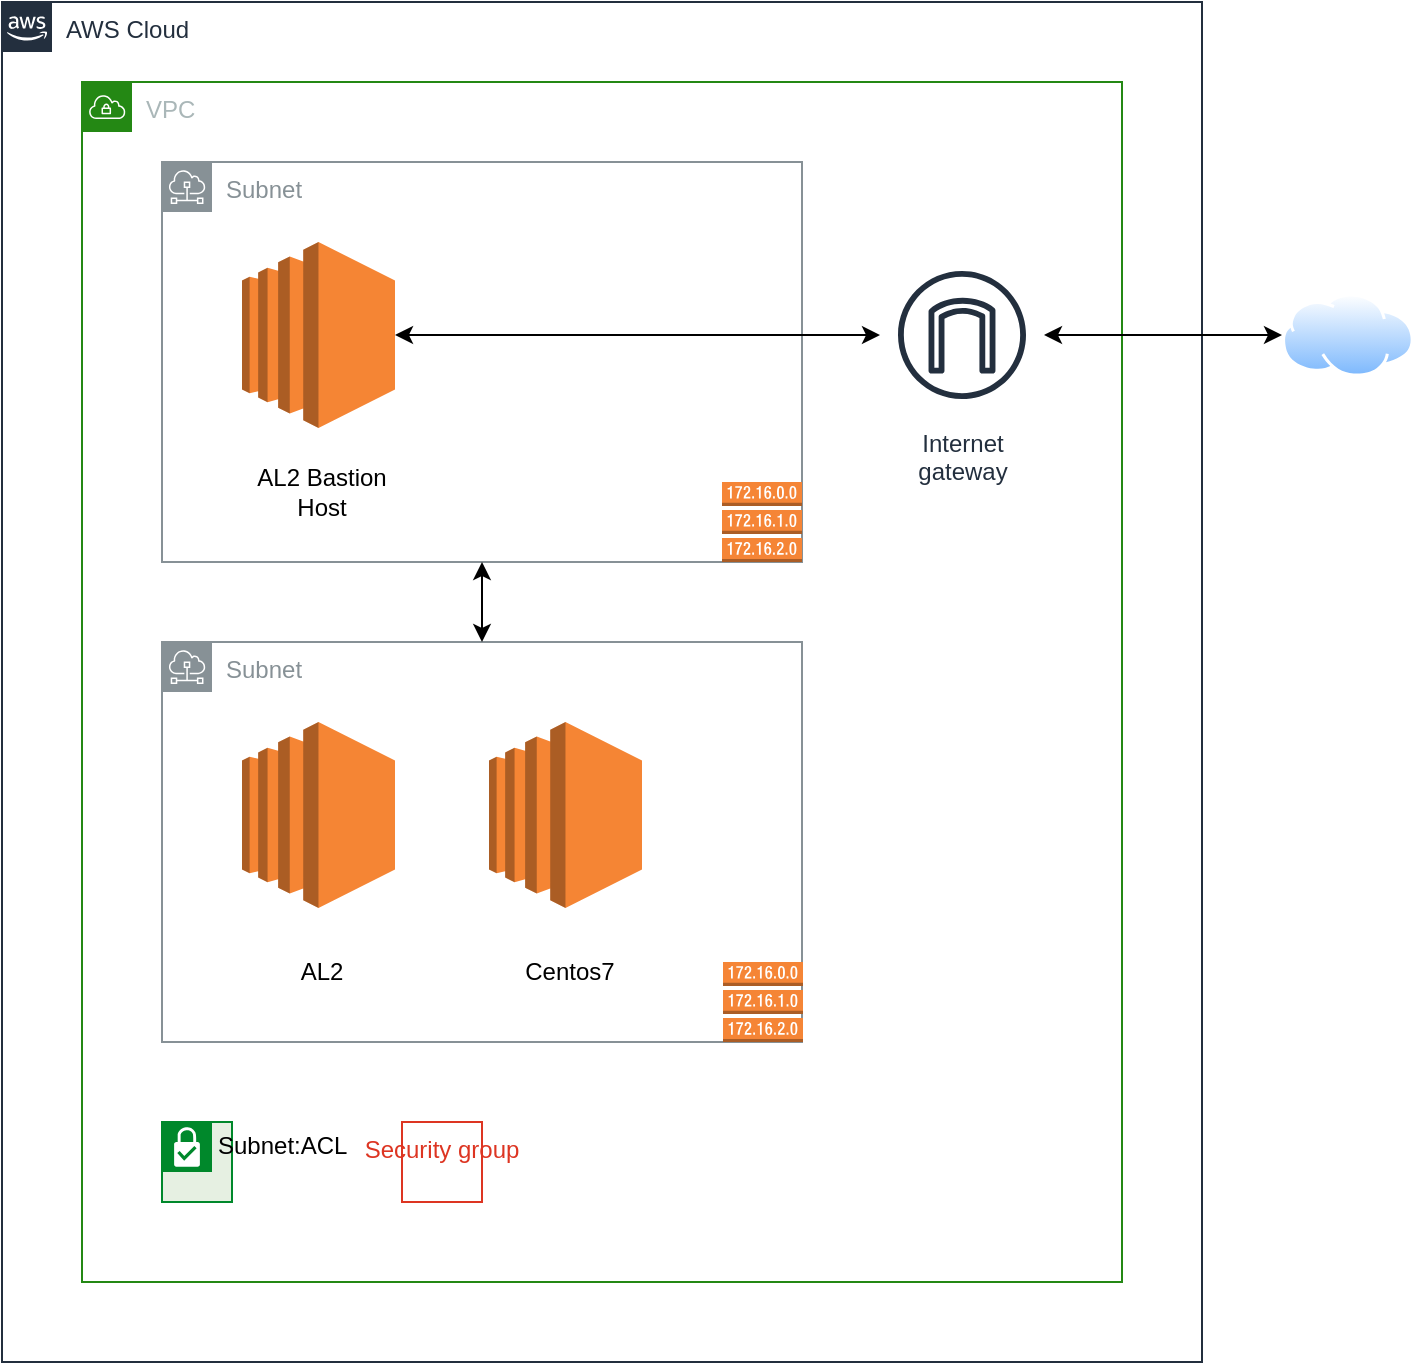 <mxfile version="20.2.2" type="device"><diagram id="Ht1M8jgEwFfnCIfOTk4-" name="Page-1"><mxGraphModel dx="1588" dy="888" grid="1" gridSize="10" guides="1" tooltips="1" connect="1" arrows="1" fold="1" page="1" pageScale="1" pageWidth="1169" pageHeight="827" math="0" shadow="0"><root><mxCell id="0"/><mxCell id="1" parent="0"/><mxCell id="UEzPUAAOIrF-is8g5C7q-74" value="AWS Cloud" style="points=[[0,0],[0.25,0],[0.5,0],[0.75,0],[1,0],[1,0.25],[1,0.5],[1,0.75],[1,1],[0.75,1],[0.5,1],[0.25,1],[0,1],[0,0.75],[0,0.5],[0,0.25]];outlineConnect=0;gradientColor=none;html=1;whiteSpace=wrap;fontSize=12;fontStyle=0;shape=mxgraph.aws4.group;grIcon=mxgraph.aws4.group_aws_cloud_alt;strokeColor=#232F3E;fillColor=none;verticalAlign=top;align=left;spacingLeft=30;fontColor=#232F3E;dashed=0;labelBackgroundColor=#ffffff;container=1;pointerEvents=0;collapsible=0;recursiveResize=0;" parent="1" vertex="1"><mxGeometry x="40" y="80" width="600" height="680" as="geometry"/></mxCell><mxCell id="0M5rnU85B0XjAyeI9oUj-1" value="VPC" style="points=[[0,0],[0.25,0],[0.5,0],[0.75,0],[1,0],[1,0.25],[1,0.5],[1,0.75],[1,1],[0.75,1],[0.5,1],[0.25,1],[0,1],[0,0.75],[0,0.5],[0,0.25]];outlineConnect=0;gradientColor=none;html=1;whiteSpace=wrap;fontSize=12;fontStyle=0;container=1;pointerEvents=0;collapsible=0;recursiveResize=0;shape=mxgraph.aws4.group;grIcon=mxgraph.aws4.group_vpc;strokeColor=#248814;fillColor=none;verticalAlign=top;align=left;spacingLeft=30;fontColor=#AAB7B8;dashed=0;" vertex="1" parent="UEzPUAAOIrF-is8g5C7q-74"><mxGeometry x="40" y="40" width="520" height="600" as="geometry"/></mxCell><mxCell id="0M5rnU85B0XjAyeI9oUj-11" value="Internet&#xA;gateway" style="sketch=0;outlineConnect=0;fontColor=#232F3E;gradientColor=none;strokeColor=#232F3E;fillColor=#ffffff;dashed=0;verticalLabelPosition=bottom;verticalAlign=top;align=center;html=1;fontSize=12;fontStyle=0;aspect=fixed;shape=mxgraph.aws4.resourceIcon;resIcon=mxgraph.aws4.internet_gateway;perimeterSpacing=1;" vertex="1" parent="0M5rnU85B0XjAyeI9oUj-1"><mxGeometry x="400" y="86.5" width="80" height="80" as="geometry"/></mxCell><mxCell id="0M5rnU85B0XjAyeI9oUj-14" value="Security group" style="fillColor=none;strokeColor=#DD3522;verticalAlign=top;fontStyle=0;fontColor=#DD3522;" vertex="1" parent="0M5rnU85B0XjAyeI9oUj-1"><mxGeometry x="160" y="520" width="40" height="40" as="geometry"/></mxCell><mxCell id="0M5rnU85B0XjAyeI9oUj-16" value="Subnet:ACL" style="shape=mxgraph.ibm.box;prType=subnet;fontStyle=0;verticalAlign=top;align=left;spacingLeft=32;spacingTop=4;fillColor=#E6F0E2;rounded=0;whiteSpace=wrap;html=1;strokeColor=#00882B;strokeWidth=1;dashed=0;container=1;spacing=-4;collapsible=0;expand=0;recursiveResize=0;" vertex="1" parent="0M5rnU85B0XjAyeI9oUj-1"><mxGeometry x="40" y="520" width="35" height="40" as="geometry"/></mxCell><mxCell id="0M5rnU85B0XjAyeI9oUj-27" value="Subnet" style="sketch=0;outlineConnect=0;gradientColor=none;html=1;whiteSpace=wrap;fontSize=12;fontStyle=0;shape=mxgraph.aws4.group;grIcon=mxgraph.aws4.group_subnet;strokeColor=#879196;fillColor=none;verticalAlign=top;align=left;spacingLeft=30;fontColor=#879196;dashed=0;" vertex="1" parent="0M5rnU85B0XjAyeI9oUj-1"><mxGeometry x="40" y="40" width="320" height="200" as="geometry"/></mxCell><mxCell id="0M5rnU85B0XjAyeI9oUj-5" value="" style="outlineConnect=0;dashed=0;verticalLabelPosition=bottom;verticalAlign=top;align=center;html=1;shape=mxgraph.aws3.ec2;fillColor=#F58534;gradientColor=none;" vertex="1" parent="0M5rnU85B0XjAyeI9oUj-1"><mxGeometry x="80" y="80" width="76.5" height="93" as="geometry"/></mxCell><mxCell id="0M5rnU85B0XjAyeI9oUj-6" value="&lt;div&gt;AL2 Bastion Host&lt;/div&gt;" style="text;html=1;strokeColor=none;fillColor=none;align=center;verticalAlign=middle;whiteSpace=wrap;rounded=0;" vertex="1" parent="0M5rnU85B0XjAyeI9oUj-1"><mxGeometry x="80" y="190" width="80" height="30" as="geometry"/></mxCell><mxCell id="0M5rnU85B0XjAyeI9oUj-17" value="" style="outlineConnect=0;dashed=0;verticalLabelPosition=bottom;verticalAlign=top;align=center;html=1;shape=mxgraph.aws3.route_table;fillColor=#F58536;gradientColor=none;" vertex="1" parent="0M5rnU85B0XjAyeI9oUj-1"><mxGeometry x="320" y="200" width="40" height="40" as="geometry"/></mxCell><mxCell id="0M5rnU85B0XjAyeI9oUj-20" value="" style="endArrow=classic;startArrow=classic;html=1;rounded=0;" edge="1" parent="0M5rnU85B0XjAyeI9oUj-1" source="0M5rnU85B0XjAyeI9oUj-5" target="0M5rnU85B0XjAyeI9oUj-11"><mxGeometry width="50" height="50" relative="1" as="geometry"><mxPoint x="480" y="310" as="sourcePoint"/><mxPoint x="530" y="260" as="targetPoint"/></mxGeometry></mxCell><mxCell id="0M5rnU85B0XjAyeI9oUj-28" value="Subnet" style="sketch=0;outlineConnect=0;gradientColor=none;html=1;whiteSpace=wrap;fontSize=12;fontStyle=0;shape=mxgraph.aws4.group;grIcon=mxgraph.aws4.group_subnet;strokeColor=#879196;fillColor=none;verticalAlign=top;align=left;spacingLeft=30;fontColor=#879196;dashed=0;" vertex="1" parent="0M5rnU85B0XjAyeI9oUj-1"><mxGeometry x="40" y="280" width="320" height="200" as="geometry"/></mxCell><mxCell id="0M5rnU85B0XjAyeI9oUj-7" value="" style="outlineConnect=0;dashed=0;verticalLabelPosition=bottom;verticalAlign=top;align=center;html=1;shape=mxgraph.aws3.ec2;fillColor=#F58534;gradientColor=none;" vertex="1" parent="0M5rnU85B0XjAyeI9oUj-1"><mxGeometry x="80" y="320" width="76.5" height="93" as="geometry"/></mxCell><mxCell id="0M5rnU85B0XjAyeI9oUj-8" value="AL2" style="text;html=1;strokeColor=none;fillColor=none;align=center;verticalAlign=middle;whiteSpace=wrap;rounded=0;" vertex="1" parent="0M5rnU85B0XjAyeI9oUj-1"><mxGeometry x="80" y="430" width="80" height="30" as="geometry"/></mxCell><mxCell id="0M5rnU85B0XjAyeI9oUj-9" value="" style="outlineConnect=0;dashed=0;verticalLabelPosition=bottom;verticalAlign=top;align=center;html=1;shape=mxgraph.aws3.ec2;fillColor=#F58534;gradientColor=none;" vertex="1" parent="0M5rnU85B0XjAyeI9oUj-1"><mxGeometry x="203.5" y="320" width="76.5" height="93" as="geometry"/></mxCell><mxCell id="0M5rnU85B0XjAyeI9oUj-10" value="Centos7" style="text;html=1;strokeColor=none;fillColor=none;align=center;verticalAlign=middle;whiteSpace=wrap;rounded=0;" vertex="1" parent="0M5rnU85B0XjAyeI9oUj-1"><mxGeometry x="203.5" y="430" width="80" height="30" as="geometry"/></mxCell><mxCell id="0M5rnU85B0XjAyeI9oUj-15" value="" style="outlineConnect=0;dashed=0;verticalLabelPosition=bottom;verticalAlign=top;align=center;html=1;shape=mxgraph.aws3.route_table;fillColor=#F58536;gradientColor=none;" vertex="1" parent="0M5rnU85B0XjAyeI9oUj-1"><mxGeometry x="320.5" y="440" width="40" height="40" as="geometry"/></mxCell><mxCell id="0M5rnU85B0XjAyeI9oUj-29" value="" style="endArrow=classic;startArrow=classic;html=1;rounded=0;" edge="1" parent="0M5rnU85B0XjAyeI9oUj-1" source="0M5rnU85B0XjAyeI9oUj-28" target="0M5rnU85B0XjAyeI9oUj-27"><mxGeometry width="50" height="50" relative="1" as="geometry"><mxPoint x="470" y="300" as="sourcePoint"/><mxPoint x="520" y="250" as="targetPoint"/></mxGeometry></mxCell><mxCell id="0M5rnU85B0XjAyeI9oUj-22" value="" style="aspect=fixed;perimeter=ellipsePerimeter;html=1;align=center;shadow=0;dashed=0;spacingTop=3;image;image=img/lib/active_directory/internet_cloud.svg;" vertex="1" parent="1"><mxGeometry x="680" y="225.75" width="65.87" height="41.5" as="geometry"/></mxCell><mxCell id="0M5rnU85B0XjAyeI9oUj-25" value="" style="endArrow=classic;startArrow=classic;html=1;rounded=0;entryX=0;entryY=0.5;entryDx=0;entryDy=0;" edge="1" parent="1" source="0M5rnU85B0XjAyeI9oUj-11" target="0M5rnU85B0XjAyeI9oUj-22"><mxGeometry width="50" height="50" relative="1" as="geometry"><mxPoint x="550" y="420" as="sourcePoint"/><mxPoint x="600" y="370" as="targetPoint"/></mxGeometry></mxCell></root></mxGraphModel></diagram></mxfile>